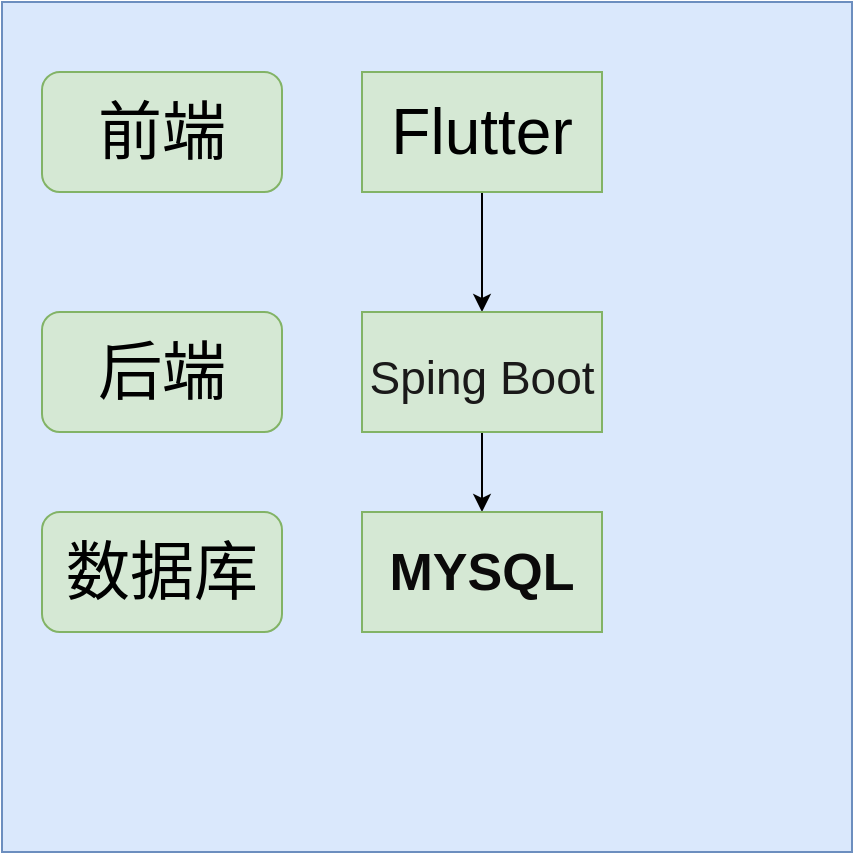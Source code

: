 <mxfile>
    <diagram id="gHWhamF4u2k9UVw6ohyk" name="第 1 页">
        <mxGraphModel dx="1106" dy="789" grid="1" gridSize="10" guides="1" tooltips="1" connect="1" arrows="1" fold="1" page="1" pageScale="1" pageWidth="827" pageHeight="1169" background="none" math="0" shadow="0">
            <root>
                <mxCell id="0"/>
                <mxCell id="1" parent="0"/>
                <mxCell id="10" value="" style="whiteSpace=wrap;html=1;aspect=fixed;fillColor=#dae8fc;strokeColor=#6c8ebf;" vertex="1" parent="1">
                    <mxGeometry x="60" y="115" width="425" height="425" as="geometry"/>
                </mxCell>
                <mxCell id="7" style="edgeStyle=none;html=1;entryX=0.5;entryY=0;entryDx=0;entryDy=0;labelBackgroundColor=default;fontSize=23;fontColor=#1a1919;" parent="1" source="2" target="5" edge="1">
                    <mxGeometry relative="1" as="geometry"/>
                </mxCell>
                <mxCell id="2" value="&lt;font style=&quot;font-size: 32px;&quot;&gt;Flutter&lt;/font&gt;" style="whiteSpace=wrap;html=1;fillColor=#d5e8d4;strokeColor=#82b366;fontColor=#000000;" parent="1" vertex="1">
                    <mxGeometry x="240" y="150" width="120" height="60" as="geometry"/>
                </mxCell>
                <mxCell id="8" style="edgeStyle=none;html=1;labelBackgroundColor=default;fontSize=23;fontColor=#1a1919;" parent="1" source="5" target="9" edge="1">
                    <mxGeometry relative="1" as="geometry">
                        <mxPoint x="300" y="400.0" as="targetPoint"/>
                    </mxGeometry>
                </mxCell>
                <mxCell id="5" value="&lt;font style=&quot;font-size: 23px;&quot;&gt;Sping Boot&lt;/font&gt;" style="whiteSpace=wrap;html=1;fontSize=32;fillColor=#d5e8d4;strokeColor=#82b366;fontColor=#1a1919;" parent="1" vertex="1">
                    <mxGeometry x="240" y="270" width="120" height="60" as="geometry"/>
                </mxCell>
                <mxCell id="9" value="&lt;font size=&quot;1&quot; color=&quot;#0b0a0a&quot;&gt;&lt;b style=&quot;font-size: 26px;&quot;&gt;MYSQL&lt;/b&gt;&lt;/font&gt;" style="rounded=0;whiteSpace=wrap;html=1;fontSize=23;fillColor=#d5e8d4;strokeColor=#82b366;" parent="1" vertex="1">
                    <mxGeometry x="240" y="370.0" width="120" height="60" as="geometry"/>
                </mxCell>
                <mxCell id="12" value="&lt;font style=&quot;font-size: 32px;&quot;&gt;前端&lt;/font&gt;" style="rounded=1;whiteSpace=wrap;html=1;fillColor=#d5e8d4;strokeColor=#82b366;" vertex="1" parent="1">
                    <mxGeometry x="80" y="150" width="120" height="60" as="geometry"/>
                </mxCell>
                <mxCell id="13" value="后端" style="rounded=1;whiteSpace=wrap;html=1;fontSize=32;fillColor=#d5e8d4;strokeColor=#82b366;" vertex="1" parent="1">
                    <mxGeometry x="80" y="270" width="120" height="60" as="geometry"/>
                </mxCell>
                <mxCell id="14" value="数据库" style="rounded=1;whiteSpace=wrap;html=1;fontSize=32;fillColor=#d5e8d4;strokeColor=#82b366;" vertex="1" parent="1">
                    <mxGeometry x="80" y="370" width="120" height="60" as="geometry"/>
                </mxCell>
            </root>
        </mxGraphModel>
    </diagram>
</mxfile>